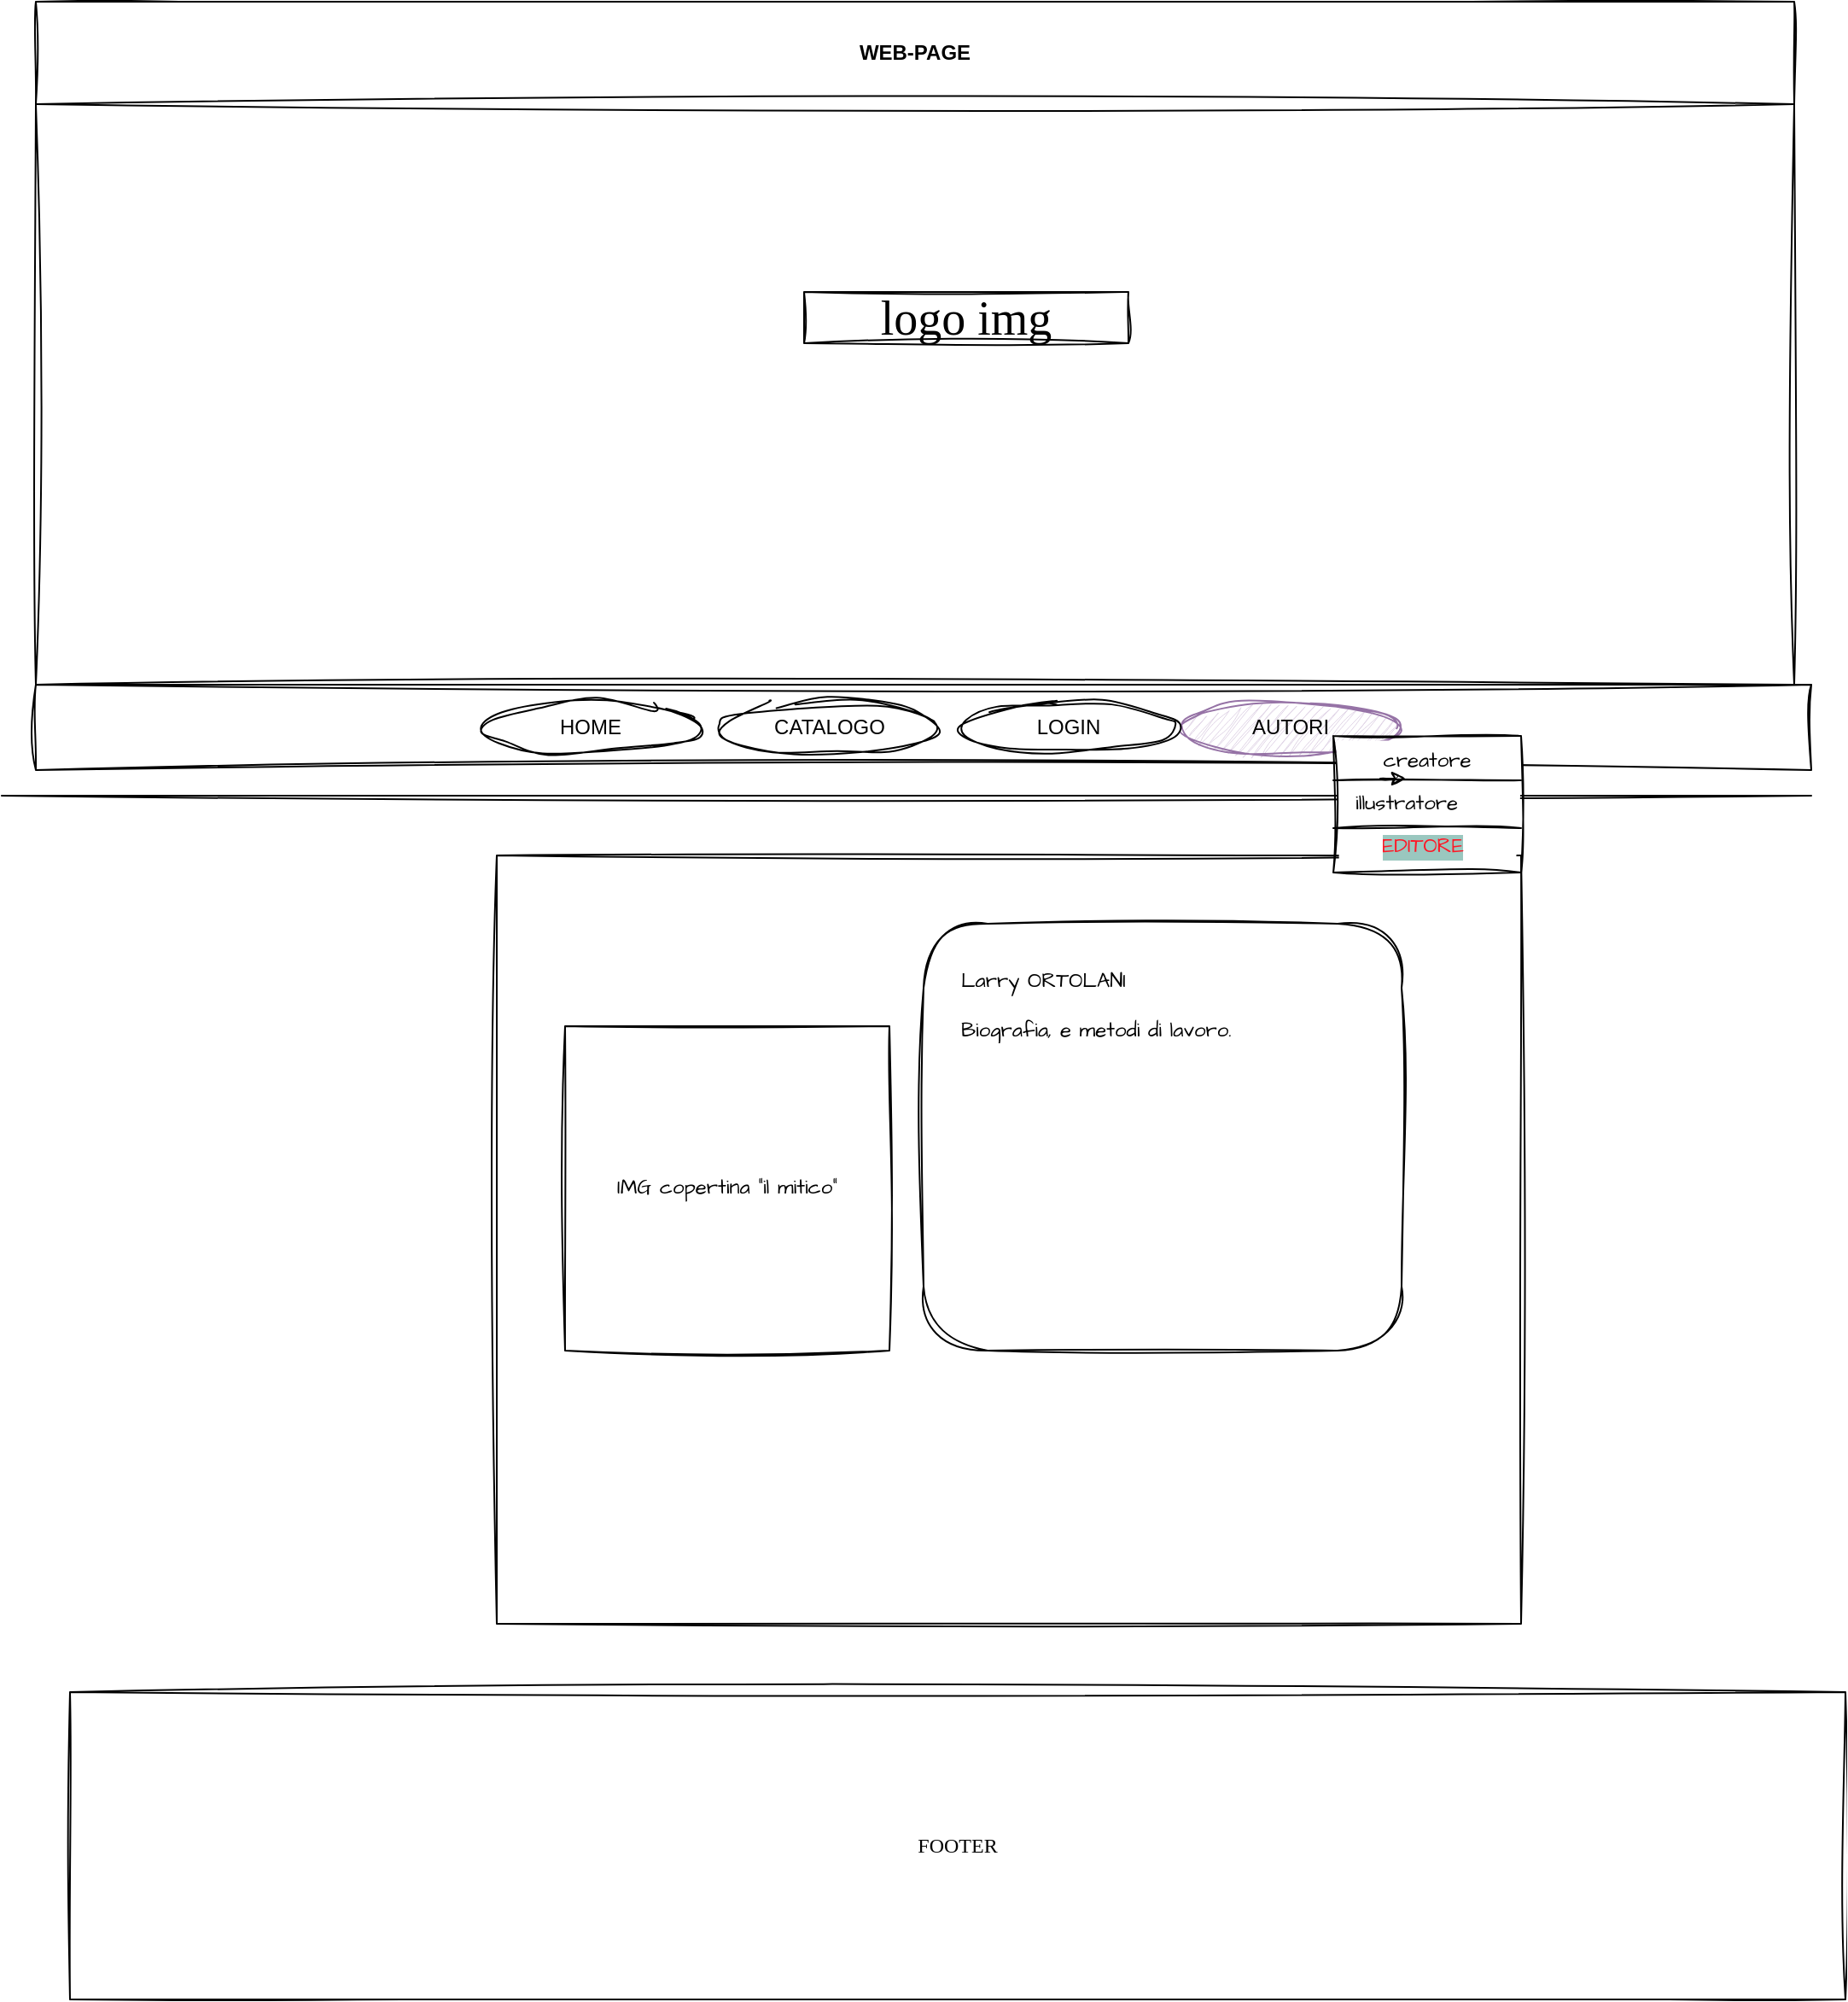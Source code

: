 <mxfile version="26.1.1">
  <diagram name="Page-1" id="03018318-947c-dd8e-b7a3-06fadd420f32">
    <mxGraphModel dx="2013" dy="1334" grid="1" gridSize="10" guides="1" tooltips="1" connect="1" arrows="1" fold="1" page="1" pageScale="1" pageWidth="1100" pageHeight="850" background="#ffffff" math="0" shadow="0">
      <root>
        <mxCell id="0" />
        <mxCell id="1" parent="0" />
        <mxCell id="MiC8FaawFKK_ar2keSqU-50" value="" style="rounded=0;whiteSpace=wrap;html=1;sketch=1;curveFitting=1;jiggle=2;" vertex="1" parent="1">
          <mxGeometry x="270" y="-10" width="600" height="450" as="geometry" />
        </mxCell>
        <mxCell id="677b7b8949515195-9" value="" style="line;strokeWidth=1;html=1;rounded=0;shadow=0;labelBackgroundColor=none;fillColor=none;fontFamily=Verdana;fontSize=14;fontColor=#000000;align=center;comic=1;sketch=1;curveFitting=1;jiggle=2;" parent="1" vertex="1">
          <mxGeometry x="-20" y="-50" width="1060" height="10" as="geometry" />
        </mxCell>
        <mxCell id="677b7b8949515195-10" value="" style="whiteSpace=wrap;html=1;rounded=0;shadow=0;labelBackgroundColor=none;strokeWidth=1;fillColor=none;fontFamily=Verdana;fontSize=12;align=center;comic=1;sketch=1;curveFitting=1;jiggle=2;" parent="1" vertex="1">
          <mxGeometry y="-110" width="1040" height="50" as="geometry" />
        </mxCell>
        <mxCell id="677b7b8949515195-26" value="FOOTER" style="whiteSpace=wrap;html=1;rounded=0;shadow=0;labelBackgroundColor=none;strokeWidth=1;fillColor=none;fontFamily=Verdana;fontSize=12;align=center;comic=1;sketch=1;curveFitting=1;jiggle=2;" parent="1" vertex="1">
          <mxGeometry x="20" y="480" width="1040" height="180" as="geometry" />
        </mxCell>
        <mxCell id="MiC8FaawFKK_ar2keSqU-3" value="HOME" style="ellipse;whiteSpace=wrap;html=1;sketch=1;curveFitting=1;jiggle=2;" vertex="1" parent="1">
          <mxGeometry x="260" y="-100" width="130" height="30" as="geometry" />
        </mxCell>
        <mxCell id="MiC8FaawFKK_ar2keSqU-4" value="AUTORI" style="ellipse;whiteSpace=wrap;html=1;fillColor=#e1d5e7;strokeColor=#9673a6;sketch=1;curveFitting=1;jiggle=2;" vertex="1" parent="1">
          <mxGeometry x="670" y="-100" width="130" height="30" as="geometry" />
        </mxCell>
        <mxCell id="MiC8FaawFKK_ar2keSqU-5" value="CATALOGO" style="ellipse;whiteSpace=wrap;html=1;labelBorderColor=none;labelBackgroundColor=none;sketch=1;curveFitting=1;jiggle=2;" vertex="1" parent="1">
          <mxGeometry x="400" y="-100" width="130" height="30" as="geometry" />
        </mxCell>
        <mxCell id="MiC8FaawFKK_ar2keSqU-6" value="LOGIN" style="ellipse;whiteSpace=wrap;html=1;sketch=1;curveFitting=1;jiggle=2;" vertex="1" parent="1">
          <mxGeometry x="540" y="-100" width="130" height="30" as="geometry" />
        </mxCell>
        <mxCell id="MiC8FaawFKK_ar2keSqU-18" value="WEB-PAGE" style="swimlane;whiteSpace=wrap;html=1;startSize=60;sketch=1;curveFitting=1;jiggle=2;" vertex="1" parent="1">
          <mxGeometry y="-510" width="1030" height="400" as="geometry" />
        </mxCell>
        <mxCell id="677b7b8949515195-2" value="logo img" style="whiteSpace=wrap;html=1;rounded=0;shadow=0;labelBackgroundColor=none;strokeWidth=1;fontFamily=Verdana;fontSize=28;align=center;comic=1;sketch=1;curveFitting=1;jiggle=2;" parent="MiC8FaawFKK_ar2keSqU-18" vertex="1">
          <mxGeometry x="450" y="170" width="190" height="30" as="geometry" />
        </mxCell>
        <mxCell id="MiC8FaawFKK_ar2keSqU-94" value="&lt;div&gt;&lt;br&gt;&lt;/div&gt;&lt;div&gt;&lt;span&gt;&lt;br&gt;&lt;/span&gt;&lt;/div&gt;&lt;div&gt;&lt;br&gt;&lt;/div&gt;&lt;div&gt;&lt;span style=&quot;color: rgba(0, 0, 0, 0);&quot;&gt;&lt;br&gt;&lt;/span&gt;&lt;/div&gt;&lt;div&gt;&lt;span style=&quot;color: rgba(0, 0, 0, 0);&quot;&gt;editore&lt;/span&gt;&lt;/div&gt;" style="html=1;whiteSpace=wrap;sketch=1;curveFitting=1;jiggle=2;fillColor=default;labelBackgroundColor=none;labelBorderColor=none;textShadow=0;" vertex="1" parent="1">
          <mxGeometry x="760" y="-80" width="110" height="80" as="geometry" />
        </mxCell>
        <mxCell id="MiC8FaawFKK_ar2keSqU-96" value="" style="line;strokeWidth=1;fillColor=none;align=left;verticalAlign=middle;spacingTop=-1;spacingLeft=3;spacingRight=3;rotatable=0;labelPosition=right;points=[];portConstraint=eastwest;strokeColor=inherit;sketch=1;curveFitting=1;jiggle=2;" vertex="1" parent="1">
          <mxGeometry x="760" y="-58" width="110" height="8" as="geometry" />
        </mxCell>
        <mxCell id="MiC8FaawFKK_ar2keSqU-97" value="" style="line;strokeWidth=1;fillColor=none;align=left;verticalAlign=middle;spacingTop=-1;spacingLeft=3;spacingRight=3;rotatable=0;labelPosition=right;points=[];portConstraint=eastwest;strokeColor=inherit;sketch=1;curveFitting=1;jiggle=2;" vertex="1" parent="1">
          <mxGeometry x="770" y="-45" width="110" as="geometry" />
        </mxCell>
        <mxCell id="MiC8FaawFKK_ar2keSqU-98" value="" style="line;strokeWidth=1;fillColor=none;align=left;verticalAlign=middle;spacingTop=-1;spacingLeft=3;spacingRight=3;rotatable=0;labelPosition=right;points=[];portConstraint=eastwest;strokeColor=inherit;sketch=1;curveFitting=1;jiggle=2;" vertex="1" parent="1">
          <mxGeometry x="760" y="-30" width="110" height="8" as="geometry" />
        </mxCell>
        <mxCell id="MiC8FaawFKK_ar2keSqU-100" value="EDITORE" style="text;html=1;align=center;verticalAlign=middle;whiteSpace=wrap;rounded=0;fontFamily=Architects Daughter;fontSource=https%3A%2F%2Ffonts.googleapis.com%2Fcss%3Ffamily%3DArchitects%2BDaughter;labelBackgroundColor=#9AC7BF;labelBorderColor=none;fontColor=#FF1725;" vertex="1" parent="1">
          <mxGeometry x="770" y="-30" width="85" height="30" as="geometry" />
        </mxCell>
        <mxCell id="MiC8FaawFKK_ar2keSqU-101" value="creatore" style="text;html=1;align=center;verticalAlign=middle;whiteSpace=wrap;rounded=0;fontFamily=Architects Daughter;fontSource=https%3A%2F%2Ffonts.googleapis.com%2Fcss%3Ffamily%3DArchitects%2BDaughter;" vertex="1" parent="1">
          <mxGeometry x="785" y="-80" width="60" height="30" as="geometry" />
        </mxCell>
        <mxCell id="MiC8FaawFKK_ar2keSqU-102" value="illustratore" style="text;html=1;align=center;verticalAlign=middle;whiteSpace=wrap;rounded=0;fontFamily=Architects Daughter;fontSource=https%3A%2F%2Ffonts.googleapis.com%2Fcss%3Ffamily%3DArchitects%2BDaughter;" vertex="1" parent="1">
          <mxGeometry x="772.5" y="-55" width="60" height="30" as="geometry" />
        </mxCell>
        <mxCell id="MiC8FaawFKK_ar2keSqU-104" value="" style="rounded=1;whiteSpace=wrap;html=1;sketch=1;hachureGap=4;jiggle=2;curveFitting=1;fontFamily=Architects Daughter;fontSource=https%3A%2F%2Ffonts.googleapis.com%2Fcss%3Ffamily%3DArchitects%2BDaughter;" vertex="1" parent="1">
          <mxGeometry x="520" y="30" width="280" height="250" as="geometry" />
        </mxCell>
        <mxCell id="MiC8FaawFKK_ar2keSqU-105" value="&lt;div&gt;Larry ORTOLANI&lt;/div&gt;&lt;div&gt;&lt;br&gt;&lt;/div&gt;&lt;div&gt;Biografia, e metodi di lavoro.&lt;/div&gt;" style="text;html=1;whiteSpace=wrap;overflow=hidden;rounded=0;fontFamily=Architects Daughter;fontSource=https%3A%2F%2Ffonts.googleapis.com%2Fcss%3Ffamily%3DArchitects%2BDaughter;" vertex="1" parent="1">
          <mxGeometry x="540" y="50" width="180" height="120" as="geometry" />
        </mxCell>
        <mxCell id="MiC8FaawFKK_ar2keSqU-106" style="edgeStyle=orthogonalEdgeStyle;rounded=0;sketch=1;hachureGap=4;jiggle=2;curveFitting=1;orthogonalLoop=1;jettySize=auto;html=1;exitX=0.25;exitY=0;exitDx=0;exitDy=0;entryX=0.5;entryY=0;entryDx=0;entryDy=0;fontFamily=Architects Daughter;fontSource=https%3A%2F%2Ffonts.googleapis.com%2Fcss%3Ffamily%3DArchitects%2BDaughter;" edge="1" parent="1" source="MiC8FaawFKK_ar2keSqU-102" target="MiC8FaawFKK_ar2keSqU-102">
          <mxGeometry relative="1" as="geometry" />
        </mxCell>
        <mxCell id="MiC8FaawFKK_ar2keSqU-107" value="IMG copertina &quot;il mitico&quot;" style="whiteSpace=wrap;html=1;aspect=fixed;sketch=1;hachureGap=4;jiggle=2;curveFitting=1;fontFamily=Architects Daughter;fontSource=https%3A%2F%2Ffonts.googleapis.com%2Fcss%3Ffamily%3DArchitects%2BDaughter;" vertex="1" parent="1">
          <mxGeometry x="310" y="90" width="190" height="190" as="geometry" />
        </mxCell>
      </root>
    </mxGraphModel>
  </diagram>
</mxfile>
